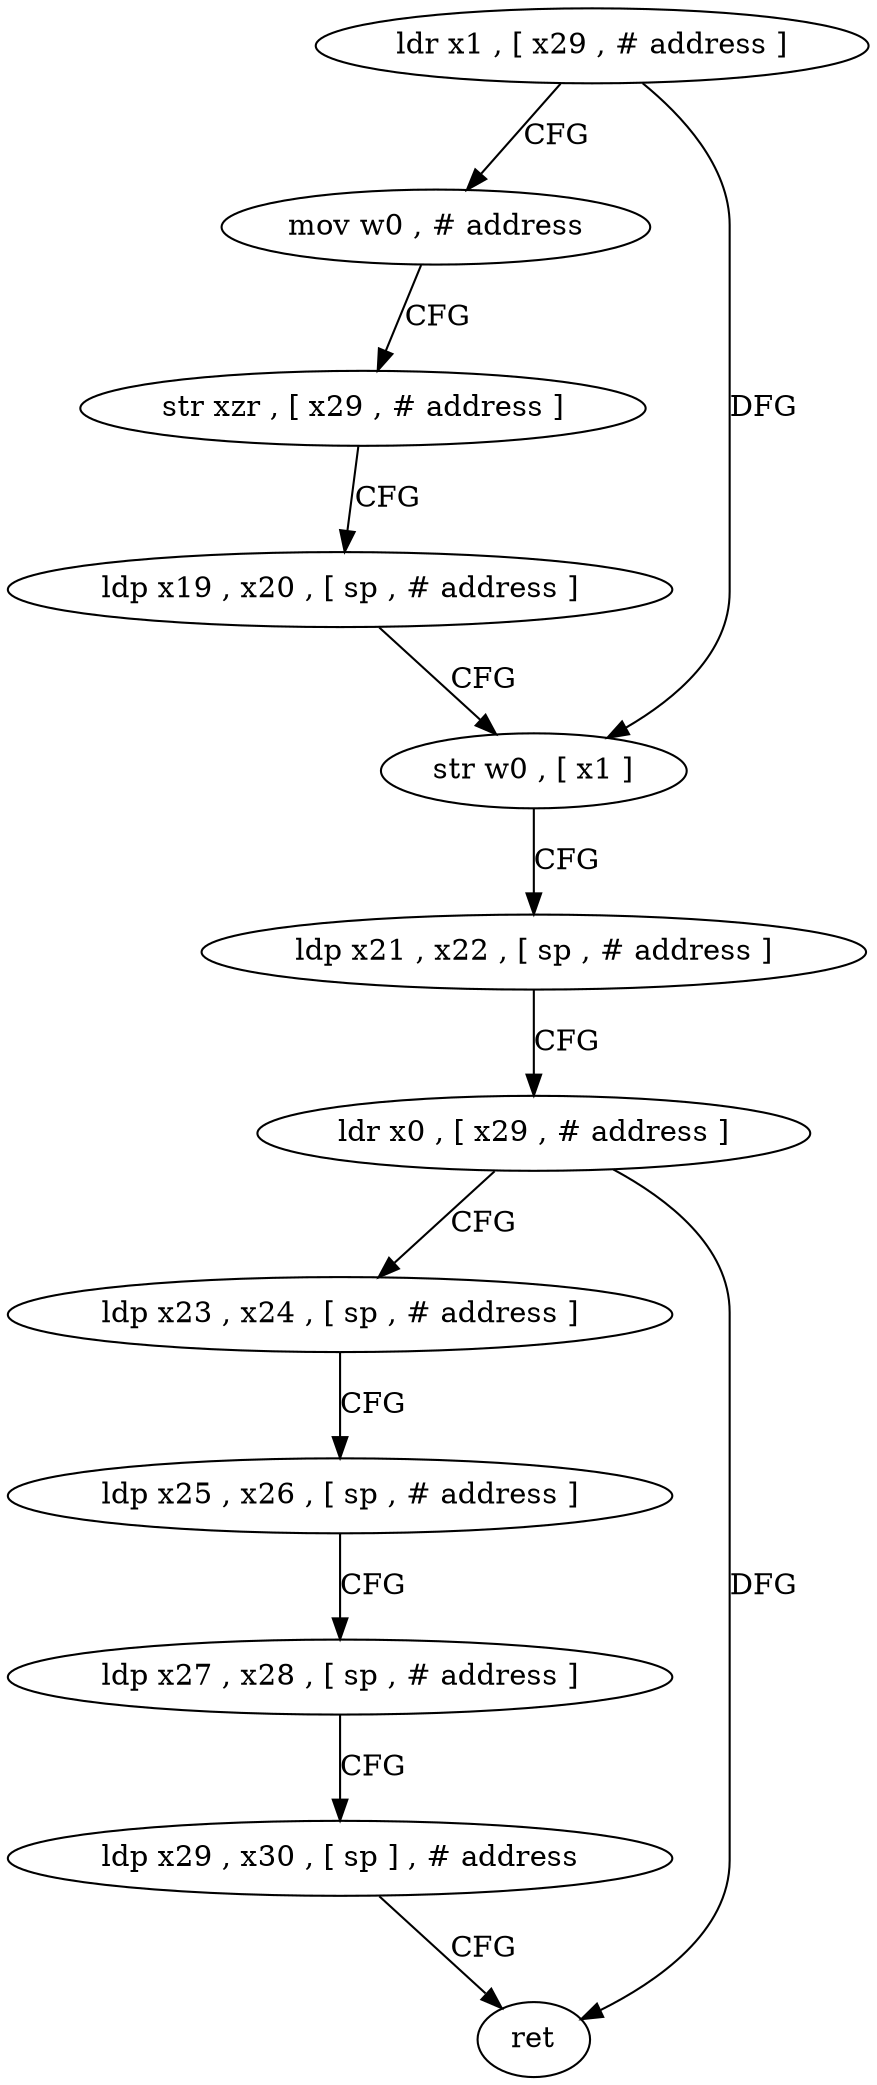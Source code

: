 digraph "func" {
"4409544" [label = "ldr x1 , [ x29 , # address ]" ]
"4409548" [label = "mov w0 , # address" ]
"4409552" [label = "str xzr , [ x29 , # address ]" ]
"4409556" [label = "ldp x19 , x20 , [ sp , # address ]" ]
"4409560" [label = "str w0 , [ x1 ]" ]
"4409564" [label = "ldp x21 , x22 , [ sp , # address ]" ]
"4409568" [label = "ldr x0 , [ x29 , # address ]" ]
"4409572" [label = "ldp x23 , x24 , [ sp , # address ]" ]
"4409576" [label = "ldp x25 , x26 , [ sp , # address ]" ]
"4409580" [label = "ldp x27 , x28 , [ sp , # address ]" ]
"4409584" [label = "ldp x29 , x30 , [ sp ] , # address" ]
"4409588" [label = "ret" ]
"4409544" -> "4409548" [ label = "CFG" ]
"4409544" -> "4409560" [ label = "DFG" ]
"4409548" -> "4409552" [ label = "CFG" ]
"4409552" -> "4409556" [ label = "CFG" ]
"4409556" -> "4409560" [ label = "CFG" ]
"4409560" -> "4409564" [ label = "CFG" ]
"4409564" -> "4409568" [ label = "CFG" ]
"4409568" -> "4409572" [ label = "CFG" ]
"4409568" -> "4409588" [ label = "DFG" ]
"4409572" -> "4409576" [ label = "CFG" ]
"4409576" -> "4409580" [ label = "CFG" ]
"4409580" -> "4409584" [ label = "CFG" ]
"4409584" -> "4409588" [ label = "CFG" ]
}
